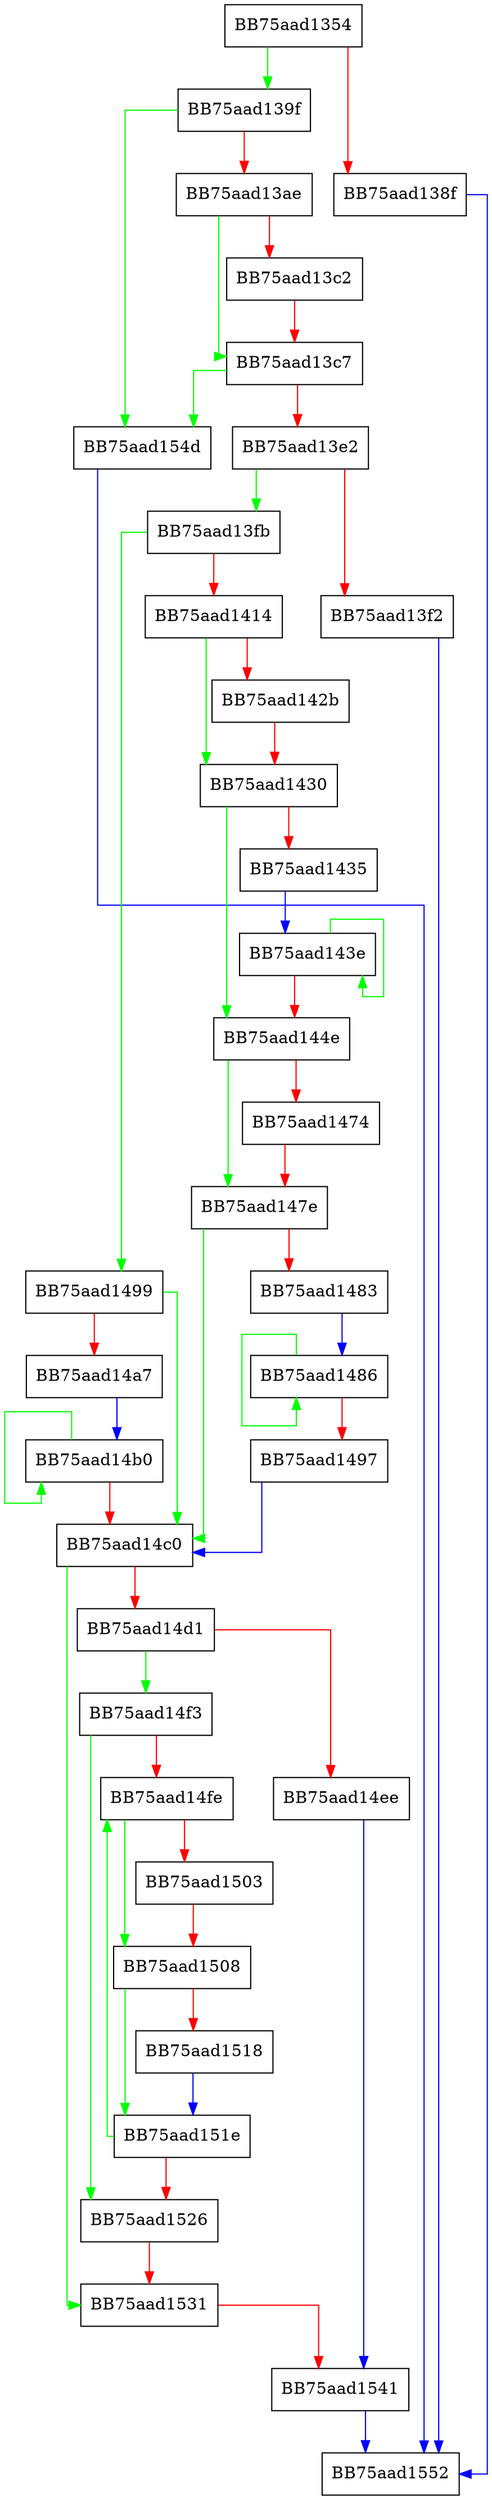 digraph flush_audio {
  node [shape="box"];
  graph [splines=ortho];
  BB75aad1354 -> BB75aad139f [color="green"];
  BB75aad1354 -> BB75aad138f [color="red"];
  BB75aad138f -> BB75aad1552 [color="blue"];
  BB75aad139f -> BB75aad154d [color="green"];
  BB75aad139f -> BB75aad13ae [color="red"];
  BB75aad13ae -> BB75aad13c7 [color="green"];
  BB75aad13ae -> BB75aad13c2 [color="red"];
  BB75aad13c2 -> BB75aad13c7 [color="red"];
  BB75aad13c7 -> BB75aad154d [color="green"];
  BB75aad13c7 -> BB75aad13e2 [color="red"];
  BB75aad13e2 -> BB75aad13fb [color="green"];
  BB75aad13e2 -> BB75aad13f2 [color="red"];
  BB75aad13f2 -> BB75aad1552 [color="blue"];
  BB75aad13fb -> BB75aad1499 [color="green"];
  BB75aad13fb -> BB75aad1414 [color="red"];
  BB75aad1414 -> BB75aad1430 [color="green"];
  BB75aad1414 -> BB75aad142b [color="red"];
  BB75aad142b -> BB75aad1430 [color="red"];
  BB75aad1430 -> BB75aad144e [color="green"];
  BB75aad1430 -> BB75aad1435 [color="red"];
  BB75aad1435 -> BB75aad143e [color="blue"];
  BB75aad143e -> BB75aad143e [color="green"];
  BB75aad143e -> BB75aad144e [color="red"];
  BB75aad144e -> BB75aad147e [color="green"];
  BB75aad144e -> BB75aad1474 [color="red"];
  BB75aad1474 -> BB75aad147e [color="red"];
  BB75aad147e -> BB75aad14c0 [color="green"];
  BB75aad147e -> BB75aad1483 [color="red"];
  BB75aad1483 -> BB75aad1486 [color="blue"];
  BB75aad1486 -> BB75aad1486 [color="green"];
  BB75aad1486 -> BB75aad1497 [color="red"];
  BB75aad1497 -> BB75aad14c0 [color="blue"];
  BB75aad1499 -> BB75aad14c0 [color="green"];
  BB75aad1499 -> BB75aad14a7 [color="red"];
  BB75aad14a7 -> BB75aad14b0 [color="blue"];
  BB75aad14b0 -> BB75aad14b0 [color="green"];
  BB75aad14b0 -> BB75aad14c0 [color="red"];
  BB75aad14c0 -> BB75aad1531 [color="green"];
  BB75aad14c0 -> BB75aad14d1 [color="red"];
  BB75aad14d1 -> BB75aad14f3 [color="green"];
  BB75aad14d1 -> BB75aad14ee [color="red"];
  BB75aad14ee -> BB75aad1541 [color="blue"];
  BB75aad14f3 -> BB75aad1526 [color="green"];
  BB75aad14f3 -> BB75aad14fe [color="red"];
  BB75aad14fe -> BB75aad1508 [color="green"];
  BB75aad14fe -> BB75aad1503 [color="red"];
  BB75aad1503 -> BB75aad1508 [color="red"];
  BB75aad1508 -> BB75aad151e [color="green"];
  BB75aad1508 -> BB75aad1518 [color="red"];
  BB75aad1518 -> BB75aad151e [color="blue"];
  BB75aad151e -> BB75aad14fe [color="green"];
  BB75aad151e -> BB75aad1526 [color="red"];
  BB75aad1526 -> BB75aad1531 [color="red"];
  BB75aad1531 -> BB75aad1541 [color="red"];
  BB75aad1541 -> BB75aad1552 [color="blue"];
  BB75aad154d -> BB75aad1552 [color="blue"];
}